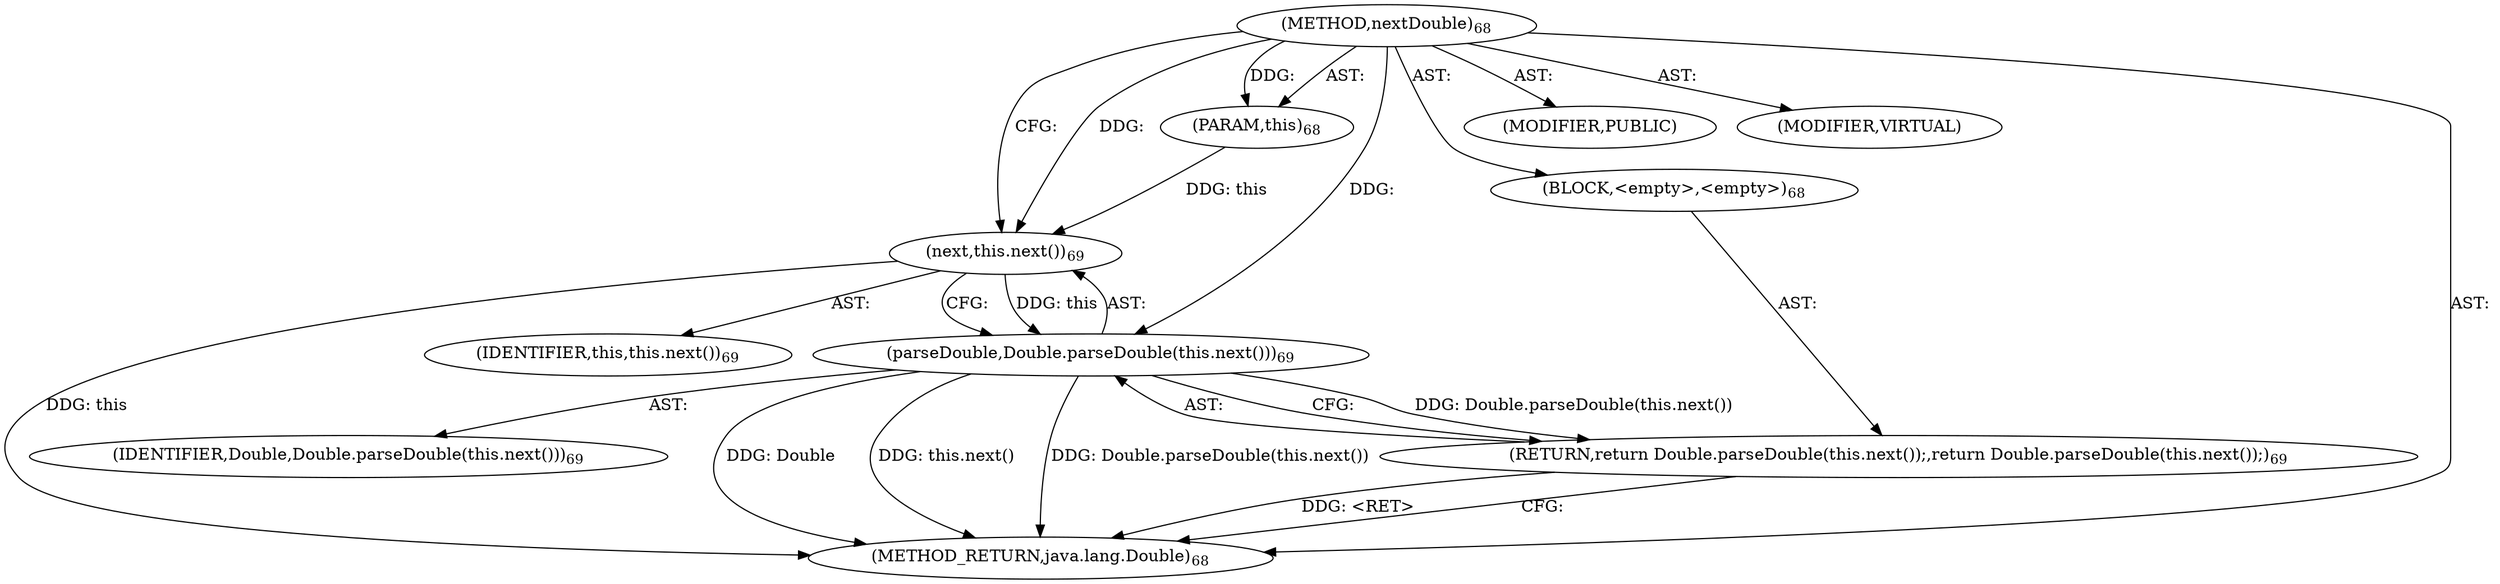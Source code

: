 digraph "nextDouble" {  
"346" [label = <(METHOD,nextDouble)<SUB>68</SUB>> ]
"14" [label = <(PARAM,this)<SUB>68</SUB>> ]
"347" [label = <(BLOCK,&lt;empty&gt;,&lt;empty&gt;)<SUB>68</SUB>> ]
"348" [label = <(RETURN,return Double.parseDouble(this.next());,return Double.parseDouble(this.next());)<SUB>69</SUB>> ]
"349" [label = <(parseDouble,Double.parseDouble(this.next()))<SUB>69</SUB>> ]
"350" [label = <(IDENTIFIER,Double,Double.parseDouble(this.next()))<SUB>69</SUB>> ]
"351" [label = <(next,this.next())<SUB>69</SUB>> ]
"13" [label = <(IDENTIFIER,this,this.next())<SUB>69</SUB>> ]
"352" [label = <(MODIFIER,PUBLIC)> ]
"353" [label = <(MODIFIER,VIRTUAL)> ]
"354" [label = <(METHOD_RETURN,java.lang.Double)<SUB>68</SUB>> ]
  "346" -> "14"  [ label = "AST: "] 
  "346" -> "347"  [ label = "AST: "] 
  "346" -> "352"  [ label = "AST: "] 
  "346" -> "353"  [ label = "AST: "] 
  "346" -> "354"  [ label = "AST: "] 
  "347" -> "348"  [ label = "AST: "] 
  "348" -> "349"  [ label = "AST: "] 
  "349" -> "350"  [ label = "AST: "] 
  "349" -> "351"  [ label = "AST: "] 
  "351" -> "13"  [ label = "AST: "] 
  "348" -> "354"  [ label = "CFG: "] 
  "349" -> "348"  [ label = "CFG: "] 
  "351" -> "349"  [ label = "CFG: "] 
  "346" -> "351"  [ label = "CFG: "] 
  "348" -> "354"  [ label = "DDG: &lt;RET&gt;"] 
  "349" -> "354"  [ label = "DDG: Double"] 
  "351" -> "354"  [ label = "DDG: this"] 
  "349" -> "354"  [ label = "DDG: this.next()"] 
  "349" -> "354"  [ label = "DDG: Double.parseDouble(this.next())"] 
  "346" -> "14"  [ label = "DDG: "] 
  "349" -> "348"  [ label = "DDG: Double.parseDouble(this.next())"] 
  "346" -> "349"  [ label = "DDG: "] 
  "351" -> "349"  [ label = "DDG: this"] 
  "14" -> "351"  [ label = "DDG: this"] 
  "346" -> "351"  [ label = "DDG: "] 
}
